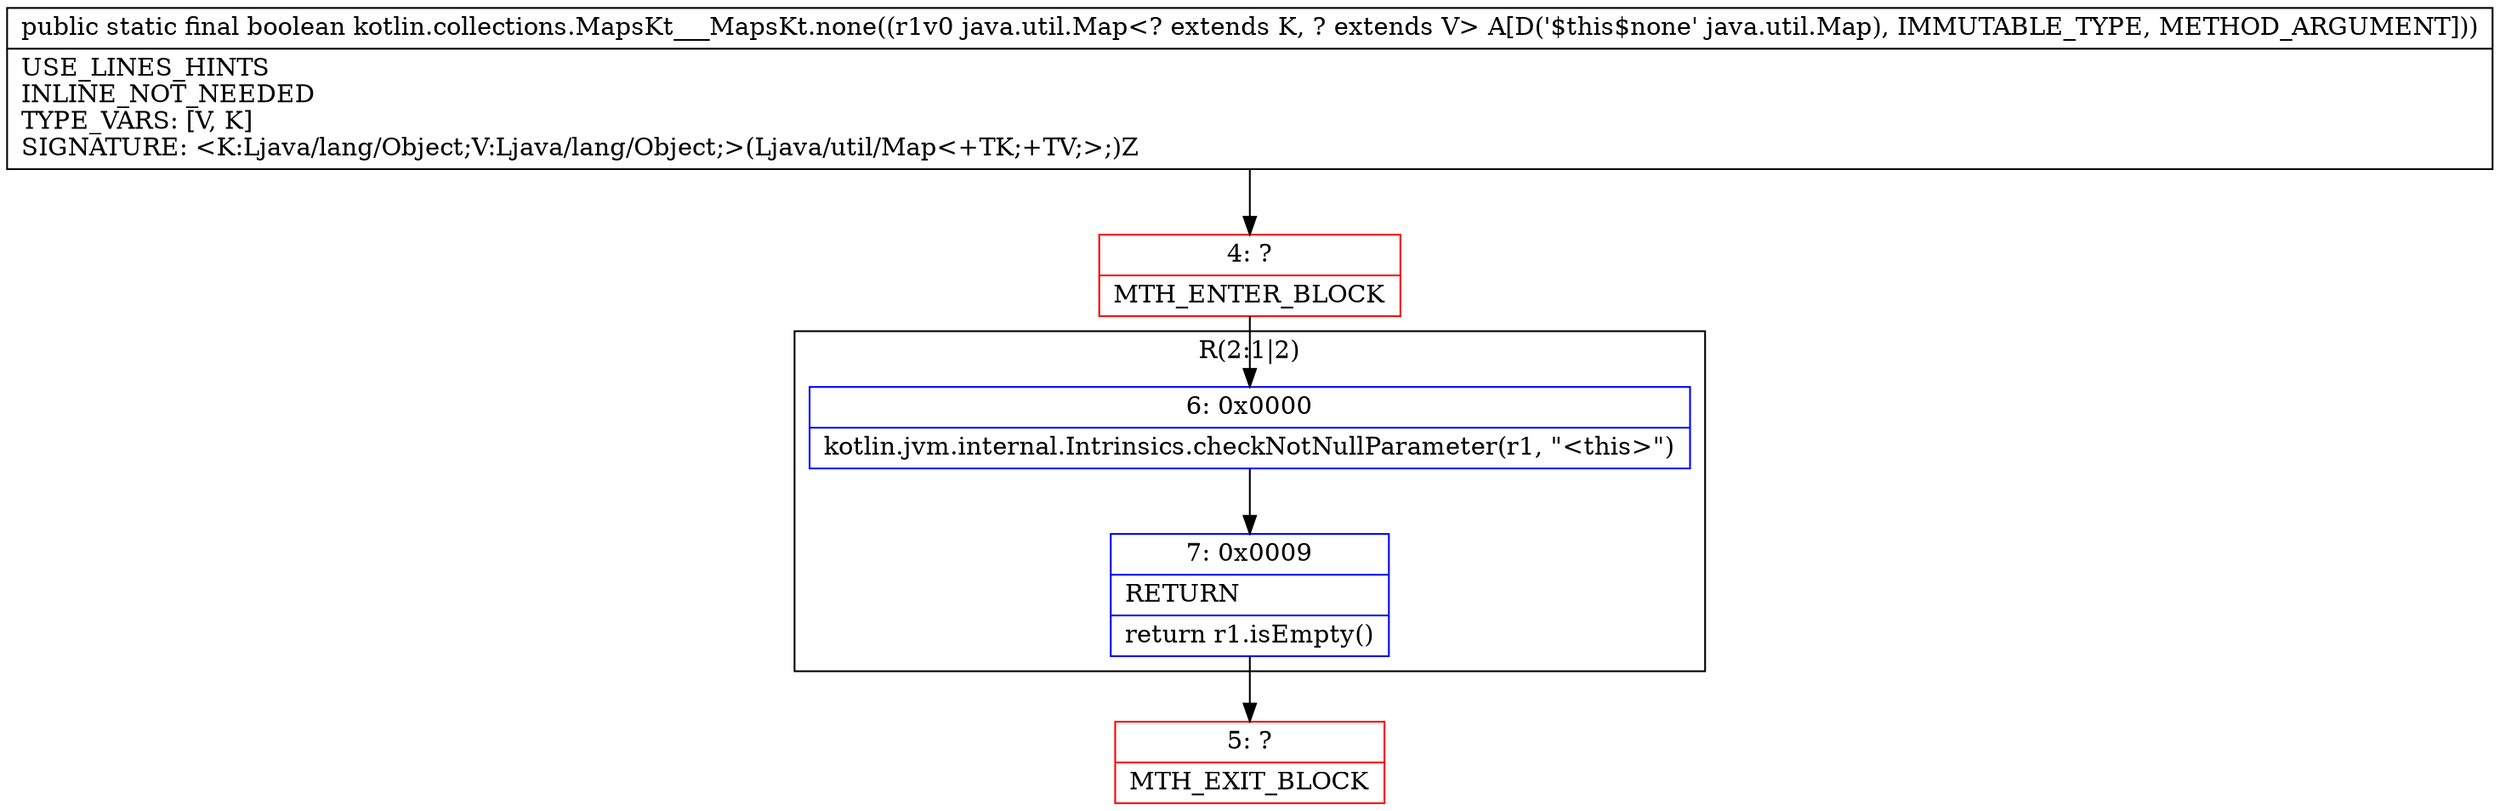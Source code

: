 digraph "CFG forkotlin.collections.MapsKt___MapsKt.none(Ljava\/util\/Map;)Z" {
subgraph cluster_Region_246868036 {
label = "R(2:1|2)";
node [shape=record,color=blue];
Node_6 [shape=record,label="{6\:\ 0x0000|kotlin.jvm.internal.Intrinsics.checkNotNullParameter(r1, \"\<this\>\")\l}"];
Node_7 [shape=record,label="{7\:\ 0x0009|RETURN\l|return r1.isEmpty()\l}"];
}
Node_4 [shape=record,color=red,label="{4\:\ ?|MTH_ENTER_BLOCK\l}"];
Node_5 [shape=record,color=red,label="{5\:\ ?|MTH_EXIT_BLOCK\l}"];
MethodNode[shape=record,label="{public static final boolean kotlin.collections.MapsKt___MapsKt.none((r1v0 java.util.Map\<? extends K, ? extends V\> A[D('$this$none' java.util.Map), IMMUTABLE_TYPE, METHOD_ARGUMENT]))  | USE_LINES_HINTS\lINLINE_NOT_NEEDED\lTYPE_VARS: [V, K]\lSIGNATURE: \<K:Ljava\/lang\/Object;V:Ljava\/lang\/Object;\>(Ljava\/util\/Map\<+TK;+TV;\>;)Z\l}"];
MethodNode -> Node_4;Node_6 -> Node_7;
Node_7 -> Node_5;
Node_4 -> Node_6;
}

